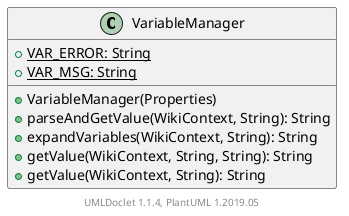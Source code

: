 @startuml

    class VariableManager [[VariableManager.html]] {
        {static} +VAR_ERROR: String
        {static} +VAR_MSG: String
        +VariableManager(Properties)
        +parseAndGetValue(WikiContext, String): String
        +expandVariables(WikiContext, String): String
        +getValue(WikiContext, String, String): String
        +getValue(WikiContext, String): String
    }


    center footer UMLDoclet 1.1.4, PlantUML 1.2019.05
@enduml
